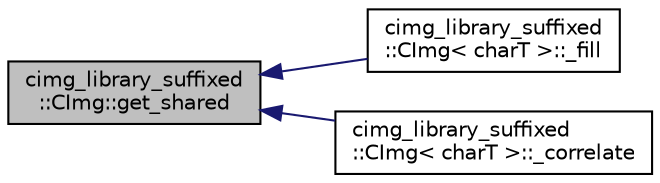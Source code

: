 digraph "cimg_library_suffixed::CImg::get_shared"
{
  edge [fontname="Helvetica",fontsize="10",labelfontname="Helvetica",labelfontsize="10"];
  node [fontname="Helvetica",fontsize="10",shape=record];
  rankdir="LR";
  Node1865 [label="cimg_library_suffixed\l::CImg::get_shared",height=0.2,width=0.4,color="black", fillcolor="grey75", style="filled", fontcolor="black"];
  Node1865 -> Node1866 [dir="back",color="midnightblue",fontsize="10",style="solid",fontname="Helvetica"];
  Node1866 [label="cimg_library_suffixed\l::CImg\< charT \>::_fill",height=0.2,width=0.4,color="black", fillcolor="white", style="filled",URL="$structcimg__library__suffixed_1_1_c_img.html#a4d460428b9d4250303877a582f7ef566"];
  Node1865 -> Node1867 [dir="back",color="midnightblue",fontsize="10",style="solid",fontname="Helvetica"];
  Node1867 [label="cimg_library_suffixed\l::CImg\< charT \>::_correlate",height=0.2,width=0.4,color="black", fillcolor="white", style="filled",URL="$structcimg__library__suffixed_1_1_c_img.html#aed98b23130078df5ad69b199d88bb261",tooltip="Correlate image by a kernel . "];
}
